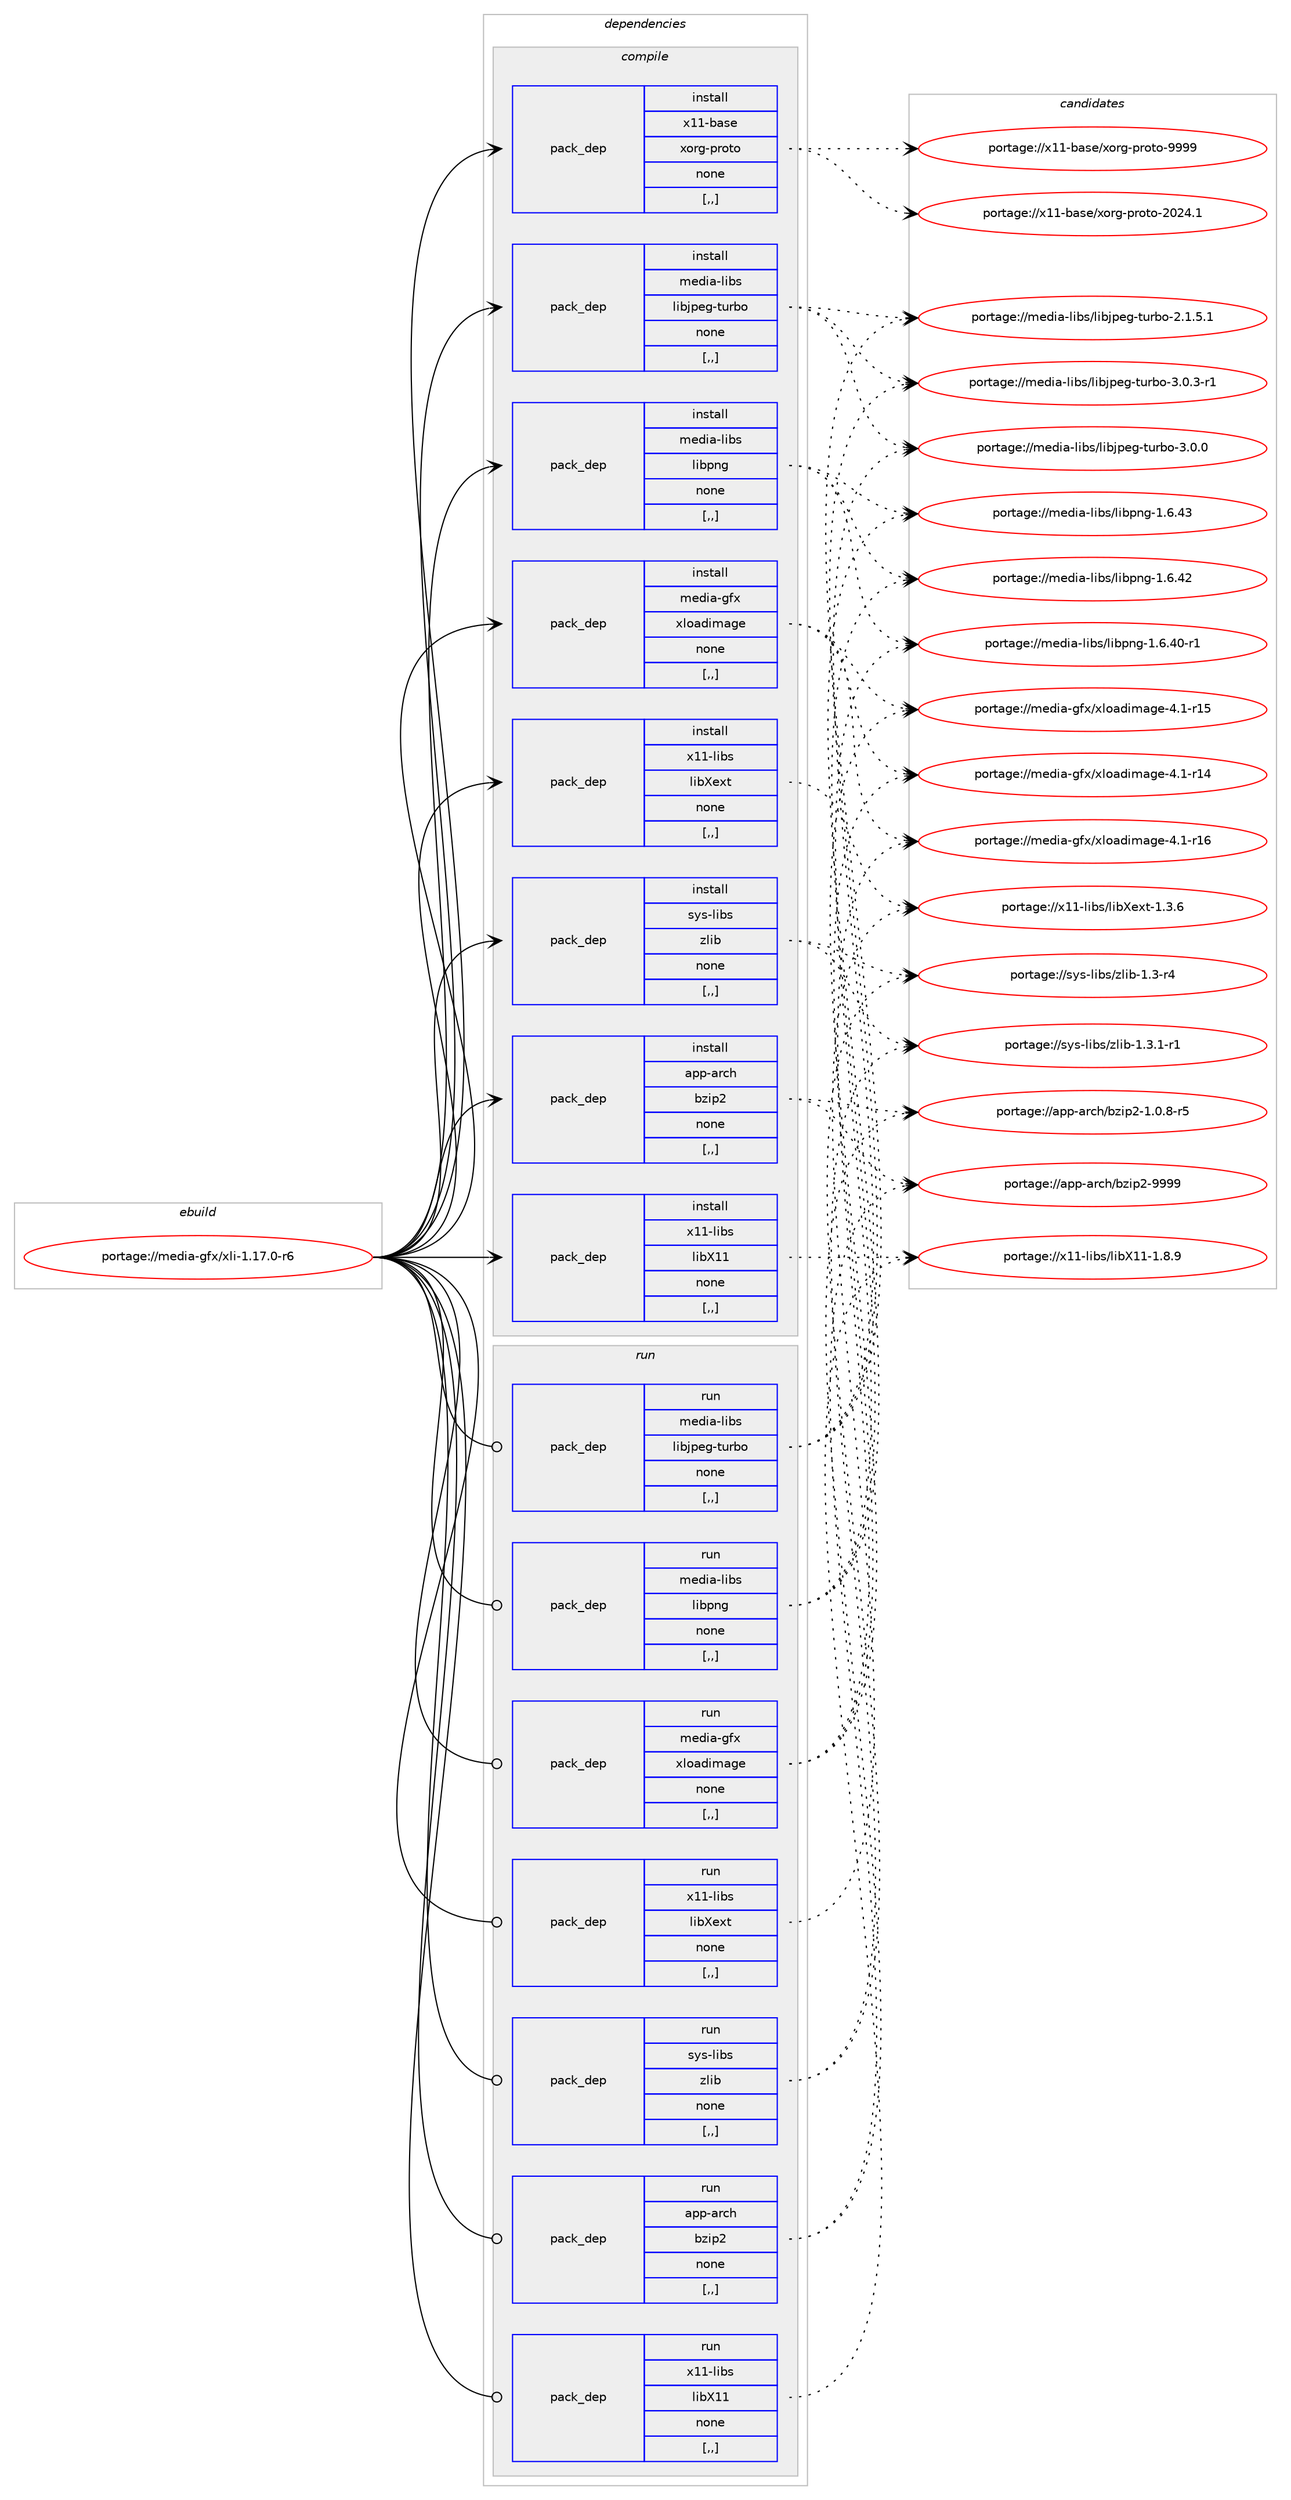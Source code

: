 digraph prolog {

# *************
# Graph options
# *************

newrank=true;
concentrate=true;
compound=true;
graph [rankdir=LR,fontname=Helvetica,fontsize=10,ranksep=1.5];#, ranksep=2.5, nodesep=0.2];
edge  [arrowhead=vee];
node  [fontname=Helvetica,fontsize=10];

# **********
# The ebuild
# **********

subgraph cluster_leftcol {
color=gray;
label=<<i>ebuild</i>>;
id [label="portage://media-gfx/xli-1.17.0-r6", color=red, width=4, href="../media-gfx/xli-1.17.0-r6.svg"];
}

# ****************
# The dependencies
# ****************

subgraph cluster_midcol {
color=gray;
label=<<i>dependencies</i>>;
subgraph cluster_compile {
fillcolor="#eeeeee";
style=filled;
label=<<i>compile</i>>;
subgraph pack219047 {
dependency295842 [label=<<TABLE BORDER="0" CELLBORDER="1" CELLSPACING="0" CELLPADDING="4" WIDTH="220"><TR><TD ROWSPAN="6" CELLPADDING="30">pack_dep</TD></TR><TR><TD WIDTH="110">install</TD></TR><TR><TD>app-arch</TD></TR><TR><TD>bzip2</TD></TR><TR><TD>none</TD></TR><TR><TD>[,,]</TD></TR></TABLE>>, shape=none, color=blue];
}
id:e -> dependency295842:w [weight=20,style="solid",arrowhead="vee"];
subgraph pack219048 {
dependency295843 [label=<<TABLE BORDER="0" CELLBORDER="1" CELLSPACING="0" CELLPADDING="4" WIDTH="220"><TR><TD ROWSPAN="6" CELLPADDING="30">pack_dep</TD></TR><TR><TD WIDTH="110">install</TD></TR><TR><TD>media-libs</TD></TR><TR><TD>libjpeg-turbo</TD></TR><TR><TD>none</TD></TR><TR><TD>[,,]</TD></TR></TABLE>>, shape=none, color=blue];
}
id:e -> dependency295843:w [weight=20,style="solid",arrowhead="vee"];
subgraph pack219049 {
dependency295844 [label=<<TABLE BORDER="0" CELLBORDER="1" CELLSPACING="0" CELLPADDING="4" WIDTH="220"><TR><TD ROWSPAN="6" CELLPADDING="30">pack_dep</TD></TR><TR><TD WIDTH="110">install</TD></TR><TR><TD>media-libs</TD></TR><TR><TD>libpng</TD></TR><TR><TD>none</TD></TR><TR><TD>[,,]</TD></TR></TABLE>>, shape=none, color=blue];
}
id:e -> dependency295844:w [weight=20,style="solid",arrowhead="vee"];
subgraph pack219050 {
dependency295845 [label=<<TABLE BORDER="0" CELLBORDER="1" CELLSPACING="0" CELLPADDING="4" WIDTH="220"><TR><TD ROWSPAN="6" CELLPADDING="30">pack_dep</TD></TR><TR><TD WIDTH="110">install</TD></TR><TR><TD>sys-libs</TD></TR><TR><TD>zlib</TD></TR><TR><TD>none</TD></TR><TR><TD>[,,]</TD></TR></TABLE>>, shape=none, color=blue];
}
id:e -> dependency295845:w [weight=20,style="solid",arrowhead="vee"];
subgraph pack219051 {
dependency295846 [label=<<TABLE BORDER="0" CELLBORDER="1" CELLSPACING="0" CELLPADDING="4" WIDTH="220"><TR><TD ROWSPAN="6" CELLPADDING="30">pack_dep</TD></TR><TR><TD WIDTH="110">install</TD></TR><TR><TD>x11-base</TD></TR><TR><TD>xorg-proto</TD></TR><TR><TD>none</TD></TR><TR><TD>[,,]</TD></TR></TABLE>>, shape=none, color=blue];
}
id:e -> dependency295846:w [weight=20,style="solid",arrowhead="vee"];
subgraph pack219052 {
dependency295847 [label=<<TABLE BORDER="0" CELLBORDER="1" CELLSPACING="0" CELLPADDING="4" WIDTH="220"><TR><TD ROWSPAN="6" CELLPADDING="30">pack_dep</TD></TR><TR><TD WIDTH="110">install</TD></TR><TR><TD>x11-libs</TD></TR><TR><TD>libX11</TD></TR><TR><TD>none</TD></TR><TR><TD>[,,]</TD></TR></TABLE>>, shape=none, color=blue];
}
id:e -> dependency295847:w [weight=20,style="solid",arrowhead="vee"];
subgraph pack219053 {
dependency295848 [label=<<TABLE BORDER="0" CELLBORDER="1" CELLSPACING="0" CELLPADDING="4" WIDTH="220"><TR><TD ROWSPAN="6" CELLPADDING="30">pack_dep</TD></TR><TR><TD WIDTH="110">install</TD></TR><TR><TD>x11-libs</TD></TR><TR><TD>libXext</TD></TR><TR><TD>none</TD></TR><TR><TD>[,,]</TD></TR></TABLE>>, shape=none, color=blue];
}
id:e -> dependency295848:w [weight=20,style="solid",arrowhead="vee"];
subgraph pack219054 {
dependency295849 [label=<<TABLE BORDER="0" CELLBORDER="1" CELLSPACING="0" CELLPADDING="4" WIDTH="220"><TR><TD ROWSPAN="6" CELLPADDING="30">pack_dep</TD></TR><TR><TD WIDTH="110">install</TD></TR><TR><TD>media-gfx</TD></TR><TR><TD>xloadimage</TD></TR><TR><TD>none</TD></TR><TR><TD>[,,]</TD></TR></TABLE>>, shape=none, color=blue];
}
id:e -> dependency295849:w [weight=20,style="solid",arrowhead="vee"];
}
subgraph cluster_compileandrun {
fillcolor="#eeeeee";
style=filled;
label=<<i>compile and run</i>>;
}
subgraph cluster_run {
fillcolor="#eeeeee";
style=filled;
label=<<i>run</i>>;
subgraph pack219055 {
dependency295850 [label=<<TABLE BORDER="0" CELLBORDER="1" CELLSPACING="0" CELLPADDING="4" WIDTH="220"><TR><TD ROWSPAN="6" CELLPADDING="30">pack_dep</TD></TR><TR><TD WIDTH="110">run</TD></TR><TR><TD>app-arch</TD></TR><TR><TD>bzip2</TD></TR><TR><TD>none</TD></TR><TR><TD>[,,]</TD></TR></TABLE>>, shape=none, color=blue];
}
id:e -> dependency295850:w [weight=20,style="solid",arrowhead="odot"];
subgraph pack219056 {
dependency295851 [label=<<TABLE BORDER="0" CELLBORDER="1" CELLSPACING="0" CELLPADDING="4" WIDTH="220"><TR><TD ROWSPAN="6" CELLPADDING="30">pack_dep</TD></TR><TR><TD WIDTH="110">run</TD></TR><TR><TD>media-libs</TD></TR><TR><TD>libjpeg-turbo</TD></TR><TR><TD>none</TD></TR><TR><TD>[,,]</TD></TR></TABLE>>, shape=none, color=blue];
}
id:e -> dependency295851:w [weight=20,style="solid",arrowhead="odot"];
subgraph pack219057 {
dependency295852 [label=<<TABLE BORDER="0" CELLBORDER="1" CELLSPACING="0" CELLPADDING="4" WIDTH="220"><TR><TD ROWSPAN="6" CELLPADDING="30">pack_dep</TD></TR><TR><TD WIDTH="110">run</TD></TR><TR><TD>media-libs</TD></TR><TR><TD>libpng</TD></TR><TR><TD>none</TD></TR><TR><TD>[,,]</TD></TR></TABLE>>, shape=none, color=blue];
}
id:e -> dependency295852:w [weight=20,style="solid",arrowhead="odot"];
subgraph pack219058 {
dependency295853 [label=<<TABLE BORDER="0" CELLBORDER="1" CELLSPACING="0" CELLPADDING="4" WIDTH="220"><TR><TD ROWSPAN="6" CELLPADDING="30">pack_dep</TD></TR><TR><TD WIDTH="110">run</TD></TR><TR><TD>sys-libs</TD></TR><TR><TD>zlib</TD></TR><TR><TD>none</TD></TR><TR><TD>[,,]</TD></TR></TABLE>>, shape=none, color=blue];
}
id:e -> dependency295853:w [weight=20,style="solid",arrowhead="odot"];
subgraph pack219059 {
dependency295854 [label=<<TABLE BORDER="0" CELLBORDER="1" CELLSPACING="0" CELLPADDING="4" WIDTH="220"><TR><TD ROWSPAN="6" CELLPADDING="30">pack_dep</TD></TR><TR><TD WIDTH="110">run</TD></TR><TR><TD>x11-libs</TD></TR><TR><TD>libX11</TD></TR><TR><TD>none</TD></TR><TR><TD>[,,]</TD></TR></TABLE>>, shape=none, color=blue];
}
id:e -> dependency295854:w [weight=20,style="solid",arrowhead="odot"];
subgraph pack219060 {
dependency295855 [label=<<TABLE BORDER="0" CELLBORDER="1" CELLSPACING="0" CELLPADDING="4" WIDTH="220"><TR><TD ROWSPAN="6" CELLPADDING="30">pack_dep</TD></TR><TR><TD WIDTH="110">run</TD></TR><TR><TD>x11-libs</TD></TR><TR><TD>libXext</TD></TR><TR><TD>none</TD></TR><TR><TD>[,,]</TD></TR></TABLE>>, shape=none, color=blue];
}
id:e -> dependency295855:w [weight=20,style="solid",arrowhead="odot"];
subgraph pack219061 {
dependency295856 [label=<<TABLE BORDER="0" CELLBORDER="1" CELLSPACING="0" CELLPADDING="4" WIDTH="220"><TR><TD ROWSPAN="6" CELLPADDING="30">pack_dep</TD></TR><TR><TD WIDTH="110">run</TD></TR><TR><TD>media-gfx</TD></TR><TR><TD>xloadimage</TD></TR><TR><TD>none</TD></TR><TR><TD>[,,]</TD></TR></TABLE>>, shape=none, color=blue];
}
id:e -> dependency295856:w [weight=20,style="solid",arrowhead="odot"];
}
}

# **************
# The candidates
# **************

subgraph cluster_choices {
rank=same;
color=gray;
label=<<i>candidates</i>>;

subgraph choice219047 {
color=black;
nodesep=1;
choice971121124597114991044798122105112504557575757 [label="portage://app-arch/bzip2-9999", color=red, width=4,href="../app-arch/bzip2-9999.svg"];
choice971121124597114991044798122105112504549464846564511453 [label="portage://app-arch/bzip2-1.0.8-r5", color=red, width=4,href="../app-arch/bzip2-1.0.8-r5.svg"];
dependency295842:e -> choice971121124597114991044798122105112504557575757:w [style=dotted,weight="100"];
dependency295842:e -> choice971121124597114991044798122105112504549464846564511453:w [style=dotted,weight="100"];
}
subgraph choice219048 {
color=black;
nodesep=1;
choice109101100105974510810598115471081059810611210110345116117114981114551464846514511449 [label="portage://media-libs/libjpeg-turbo-3.0.3-r1", color=red, width=4,href="../media-libs/libjpeg-turbo-3.0.3-r1.svg"];
choice10910110010597451081059811547108105981061121011034511611711498111455146484648 [label="portage://media-libs/libjpeg-turbo-3.0.0", color=red, width=4,href="../media-libs/libjpeg-turbo-3.0.0.svg"];
choice109101100105974510810598115471081059810611210110345116117114981114550464946534649 [label="portage://media-libs/libjpeg-turbo-2.1.5.1", color=red, width=4,href="../media-libs/libjpeg-turbo-2.1.5.1.svg"];
dependency295843:e -> choice109101100105974510810598115471081059810611210110345116117114981114551464846514511449:w [style=dotted,weight="100"];
dependency295843:e -> choice10910110010597451081059811547108105981061121011034511611711498111455146484648:w [style=dotted,weight="100"];
dependency295843:e -> choice109101100105974510810598115471081059810611210110345116117114981114550464946534649:w [style=dotted,weight="100"];
}
subgraph choice219049 {
color=black;
nodesep=1;
choice109101100105974510810598115471081059811211010345494654465251 [label="portage://media-libs/libpng-1.6.43", color=red, width=4,href="../media-libs/libpng-1.6.43.svg"];
choice109101100105974510810598115471081059811211010345494654465250 [label="portage://media-libs/libpng-1.6.42", color=red, width=4,href="../media-libs/libpng-1.6.42.svg"];
choice1091011001059745108105981154710810598112110103454946544652484511449 [label="portage://media-libs/libpng-1.6.40-r1", color=red, width=4,href="../media-libs/libpng-1.6.40-r1.svg"];
dependency295844:e -> choice109101100105974510810598115471081059811211010345494654465251:w [style=dotted,weight="100"];
dependency295844:e -> choice109101100105974510810598115471081059811211010345494654465250:w [style=dotted,weight="100"];
dependency295844:e -> choice1091011001059745108105981154710810598112110103454946544652484511449:w [style=dotted,weight="100"];
}
subgraph choice219050 {
color=black;
nodesep=1;
choice115121115451081059811547122108105984549465146494511449 [label="portage://sys-libs/zlib-1.3.1-r1", color=red, width=4,href="../sys-libs/zlib-1.3.1-r1.svg"];
choice11512111545108105981154712210810598454946514511452 [label="portage://sys-libs/zlib-1.3-r4", color=red, width=4,href="../sys-libs/zlib-1.3-r4.svg"];
dependency295845:e -> choice115121115451081059811547122108105984549465146494511449:w [style=dotted,weight="100"];
dependency295845:e -> choice11512111545108105981154712210810598454946514511452:w [style=dotted,weight="100"];
}
subgraph choice219051 {
color=black;
nodesep=1;
choice120494945989711510147120111114103451121141111161114557575757 [label="portage://x11-base/xorg-proto-9999", color=red, width=4,href="../x11-base/xorg-proto-9999.svg"];
choice1204949459897115101471201111141034511211411111611145504850524649 [label="portage://x11-base/xorg-proto-2024.1", color=red, width=4,href="../x11-base/xorg-proto-2024.1.svg"];
dependency295846:e -> choice120494945989711510147120111114103451121141111161114557575757:w [style=dotted,weight="100"];
dependency295846:e -> choice1204949459897115101471201111141034511211411111611145504850524649:w [style=dotted,weight="100"];
}
subgraph choice219052 {
color=black;
nodesep=1;
choice120494945108105981154710810598884949454946564657 [label="portage://x11-libs/libX11-1.8.9", color=red, width=4,href="../x11-libs/libX11-1.8.9.svg"];
dependency295847:e -> choice120494945108105981154710810598884949454946564657:w [style=dotted,weight="100"];
}
subgraph choice219053 {
color=black;
nodesep=1;
choice12049494510810598115471081059888101120116454946514654 [label="portage://x11-libs/libXext-1.3.6", color=red, width=4,href="../x11-libs/libXext-1.3.6.svg"];
dependency295848:e -> choice12049494510810598115471081059888101120116454946514654:w [style=dotted,weight="100"];
}
subgraph choice219054 {
color=black;
nodesep=1;
choice109101100105974510310212047120108111971001051099710310145524649451144954 [label="portage://media-gfx/xloadimage-4.1-r16", color=red, width=4,href="../media-gfx/xloadimage-4.1-r16.svg"];
choice109101100105974510310212047120108111971001051099710310145524649451144953 [label="portage://media-gfx/xloadimage-4.1-r15", color=red, width=4,href="../media-gfx/xloadimage-4.1-r15.svg"];
choice109101100105974510310212047120108111971001051099710310145524649451144952 [label="portage://media-gfx/xloadimage-4.1-r14", color=red, width=4,href="../media-gfx/xloadimage-4.1-r14.svg"];
dependency295849:e -> choice109101100105974510310212047120108111971001051099710310145524649451144954:w [style=dotted,weight="100"];
dependency295849:e -> choice109101100105974510310212047120108111971001051099710310145524649451144953:w [style=dotted,weight="100"];
dependency295849:e -> choice109101100105974510310212047120108111971001051099710310145524649451144952:w [style=dotted,weight="100"];
}
subgraph choice219055 {
color=black;
nodesep=1;
choice971121124597114991044798122105112504557575757 [label="portage://app-arch/bzip2-9999", color=red, width=4,href="../app-arch/bzip2-9999.svg"];
choice971121124597114991044798122105112504549464846564511453 [label="portage://app-arch/bzip2-1.0.8-r5", color=red, width=4,href="../app-arch/bzip2-1.0.8-r5.svg"];
dependency295850:e -> choice971121124597114991044798122105112504557575757:w [style=dotted,weight="100"];
dependency295850:e -> choice971121124597114991044798122105112504549464846564511453:w [style=dotted,weight="100"];
}
subgraph choice219056 {
color=black;
nodesep=1;
choice109101100105974510810598115471081059810611210110345116117114981114551464846514511449 [label="portage://media-libs/libjpeg-turbo-3.0.3-r1", color=red, width=4,href="../media-libs/libjpeg-turbo-3.0.3-r1.svg"];
choice10910110010597451081059811547108105981061121011034511611711498111455146484648 [label="portage://media-libs/libjpeg-turbo-3.0.0", color=red, width=4,href="../media-libs/libjpeg-turbo-3.0.0.svg"];
choice109101100105974510810598115471081059810611210110345116117114981114550464946534649 [label="portage://media-libs/libjpeg-turbo-2.1.5.1", color=red, width=4,href="../media-libs/libjpeg-turbo-2.1.5.1.svg"];
dependency295851:e -> choice109101100105974510810598115471081059810611210110345116117114981114551464846514511449:w [style=dotted,weight="100"];
dependency295851:e -> choice10910110010597451081059811547108105981061121011034511611711498111455146484648:w [style=dotted,weight="100"];
dependency295851:e -> choice109101100105974510810598115471081059810611210110345116117114981114550464946534649:w [style=dotted,weight="100"];
}
subgraph choice219057 {
color=black;
nodesep=1;
choice109101100105974510810598115471081059811211010345494654465251 [label="portage://media-libs/libpng-1.6.43", color=red, width=4,href="../media-libs/libpng-1.6.43.svg"];
choice109101100105974510810598115471081059811211010345494654465250 [label="portage://media-libs/libpng-1.6.42", color=red, width=4,href="../media-libs/libpng-1.6.42.svg"];
choice1091011001059745108105981154710810598112110103454946544652484511449 [label="portage://media-libs/libpng-1.6.40-r1", color=red, width=4,href="../media-libs/libpng-1.6.40-r1.svg"];
dependency295852:e -> choice109101100105974510810598115471081059811211010345494654465251:w [style=dotted,weight="100"];
dependency295852:e -> choice109101100105974510810598115471081059811211010345494654465250:w [style=dotted,weight="100"];
dependency295852:e -> choice1091011001059745108105981154710810598112110103454946544652484511449:w [style=dotted,weight="100"];
}
subgraph choice219058 {
color=black;
nodesep=1;
choice115121115451081059811547122108105984549465146494511449 [label="portage://sys-libs/zlib-1.3.1-r1", color=red, width=4,href="../sys-libs/zlib-1.3.1-r1.svg"];
choice11512111545108105981154712210810598454946514511452 [label="portage://sys-libs/zlib-1.3-r4", color=red, width=4,href="../sys-libs/zlib-1.3-r4.svg"];
dependency295853:e -> choice115121115451081059811547122108105984549465146494511449:w [style=dotted,weight="100"];
dependency295853:e -> choice11512111545108105981154712210810598454946514511452:w [style=dotted,weight="100"];
}
subgraph choice219059 {
color=black;
nodesep=1;
choice120494945108105981154710810598884949454946564657 [label="portage://x11-libs/libX11-1.8.9", color=red, width=4,href="../x11-libs/libX11-1.8.9.svg"];
dependency295854:e -> choice120494945108105981154710810598884949454946564657:w [style=dotted,weight="100"];
}
subgraph choice219060 {
color=black;
nodesep=1;
choice12049494510810598115471081059888101120116454946514654 [label="portage://x11-libs/libXext-1.3.6", color=red, width=4,href="../x11-libs/libXext-1.3.6.svg"];
dependency295855:e -> choice12049494510810598115471081059888101120116454946514654:w [style=dotted,weight="100"];
}
subgraph choice219061 {
color=black;
nodesep=1;
choice109101100105974510310212047120108111971001051099710310145524649451144954 [label="portage://media-gfx/xloadimage-4.1-r16", color=red, width=4,href="../media-gfx/xloadimage-4.1-r16.svg"];
choice109101100105974510310212047120108111971001051099710310145524649451144953 [label="portage://media-gfx/xloadimage-4.1-r15", color=red, width=4,href="../media-gfx/xloadimage-4.1-r15.svg"];
choice109101100105974510310212047120108111971001051099710310145524649451144952 [label="portage://media-gfx/xloadimage-4.1-r14", color=red, width=4,href="../media-gfx/xloadimage-4.1-r14.svg"];
dependency295856:e -> choice109101100105974510310212047120108111971001051099710310145524649451144954:w [style=dotted,weight="100"];
dependency295856:e -> choice109101100105974510310212047120108111971001051099710310145524649451144953:w [style=dotted,weight="100"];
dependency295856:e -> choice109101100105974510310212047120108111971001051099710310145524649451144952:w [style=dotted,weight="100"];
}
}

}
